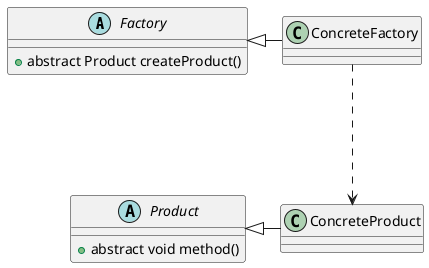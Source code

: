 @startuml
'https://plantuml.com/class-diagram



Factory <|-ConcreteFactory
Product <|-ConcreteProduct

ConcreteFactory ...>ConcreteProduct

abstract class Factory {
+ abstract Product createProduct()
}
class ConcreteFactory {
}
abstract class Product {
+ abstract void method()
}
class ConcreteProduct {
}

@enduml